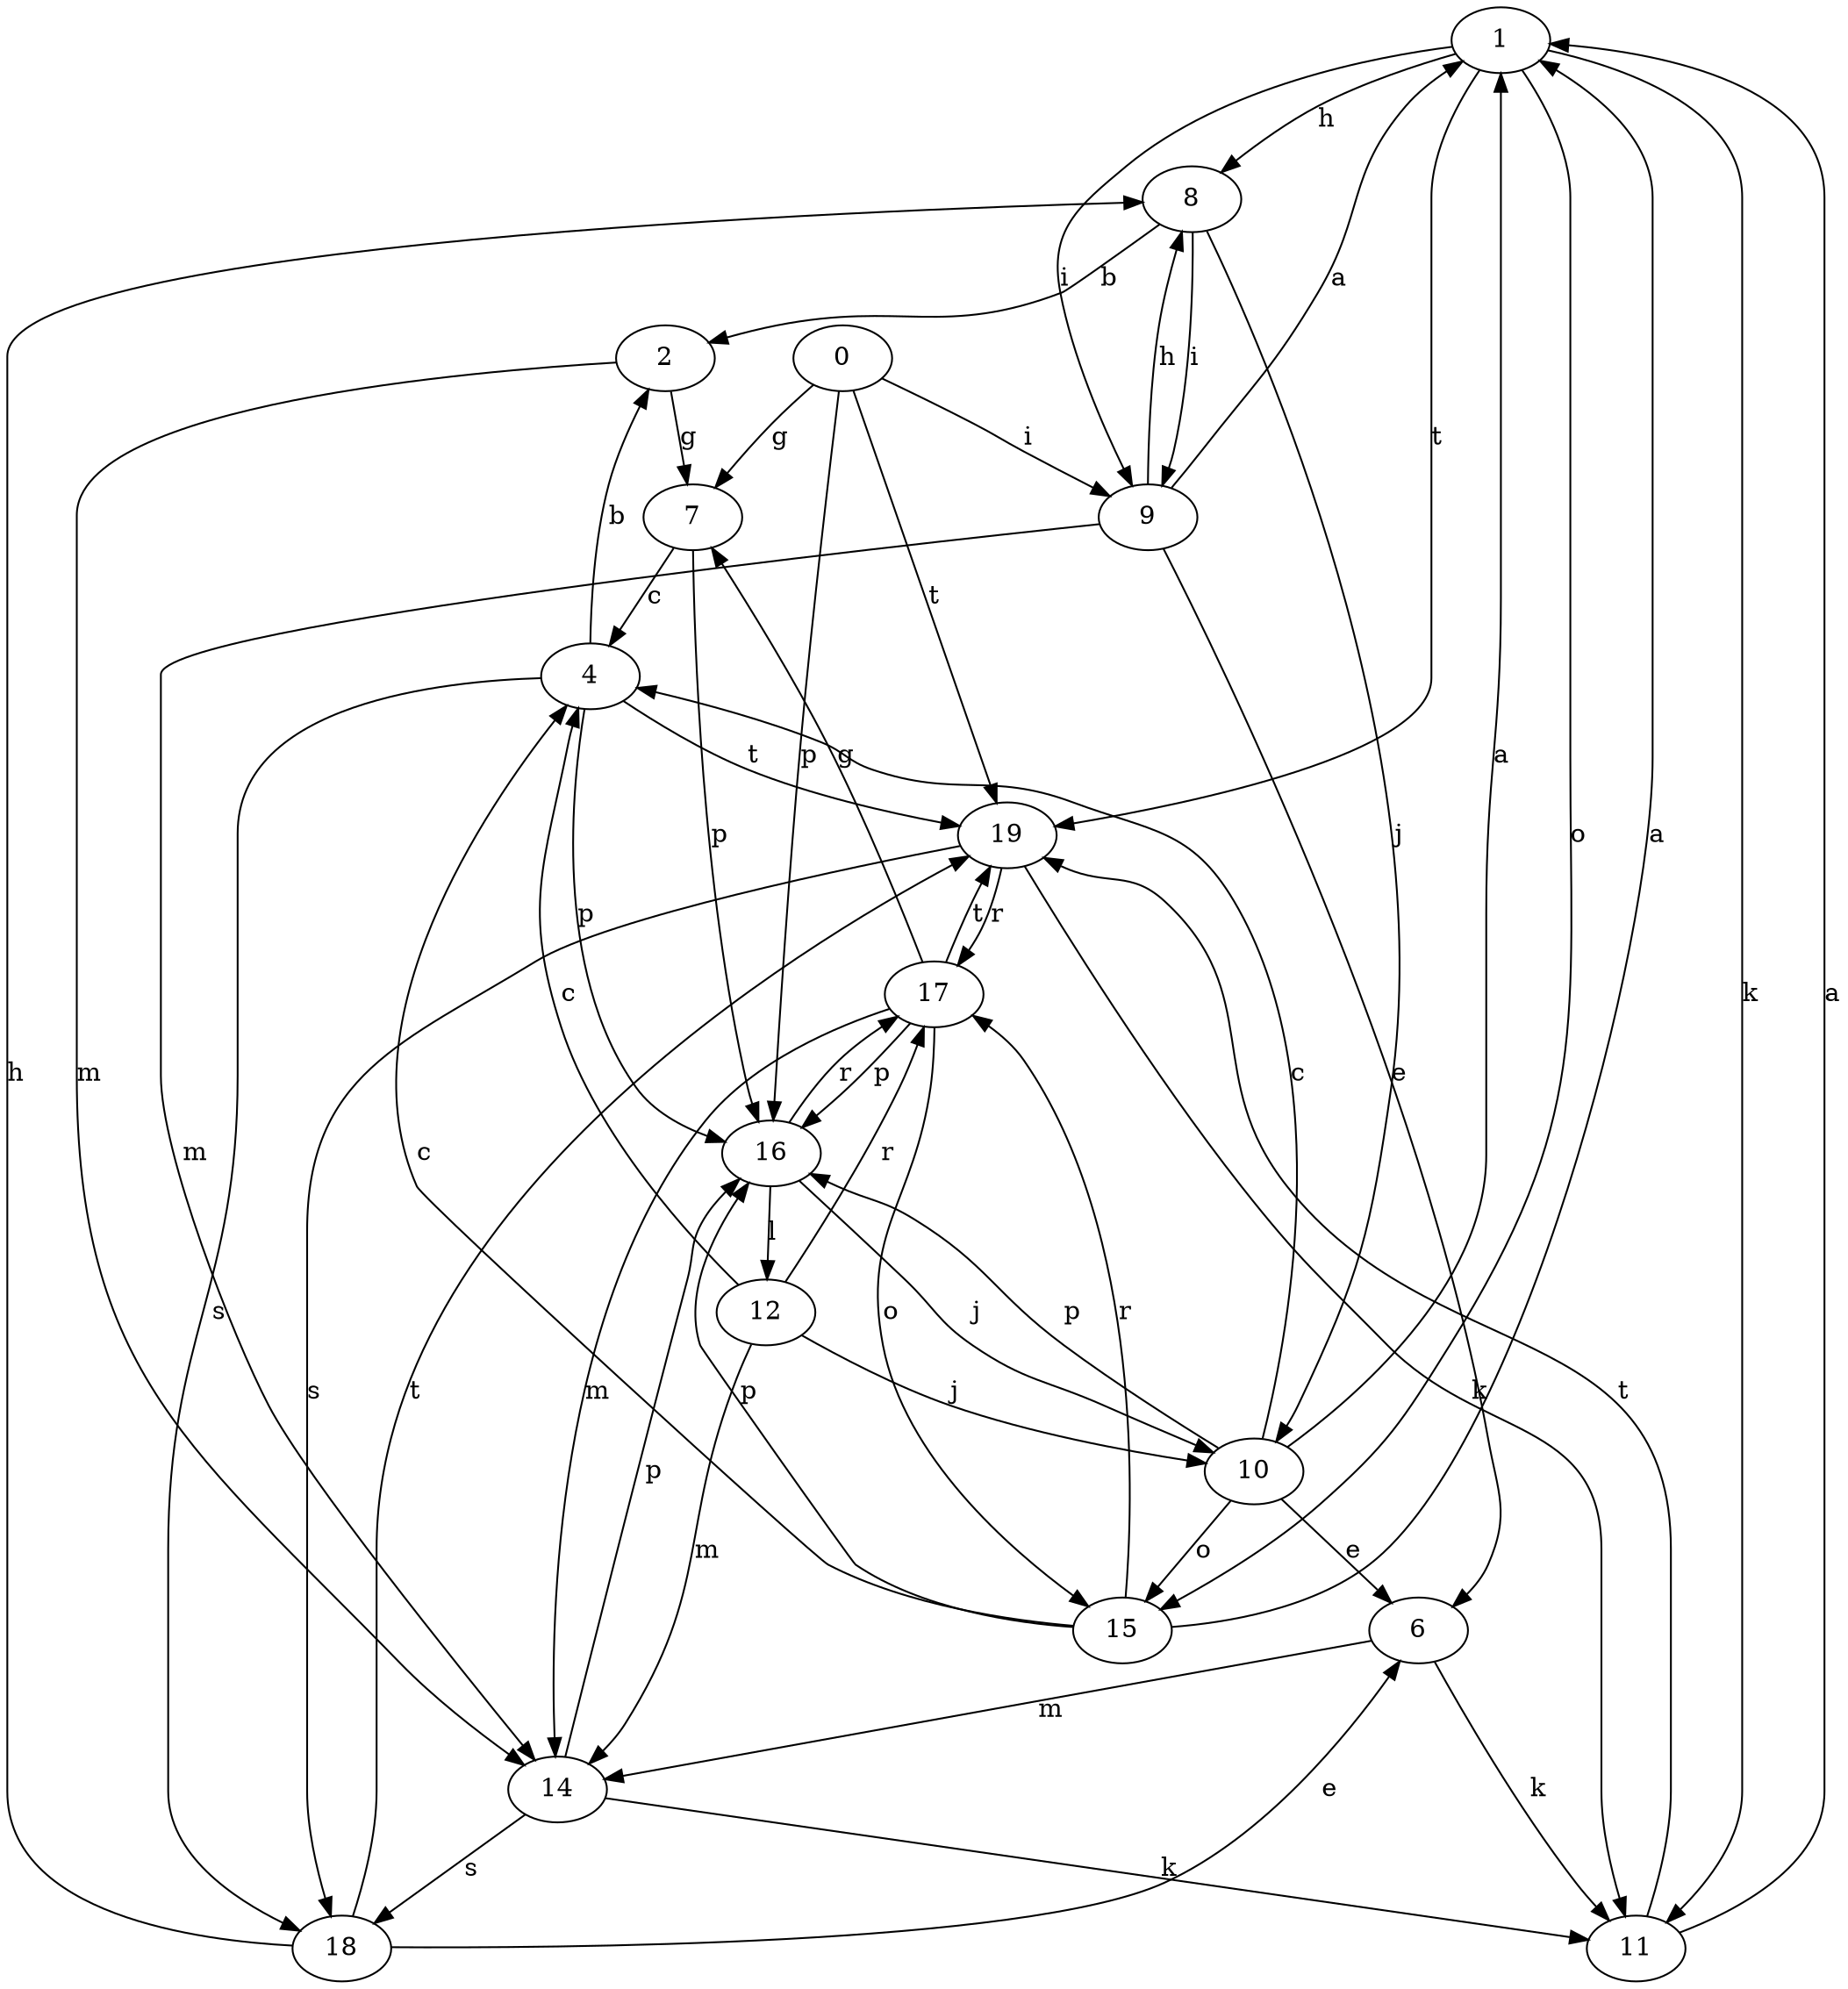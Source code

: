 strict digraph  {
1;
0;
2;
4;
6;
7;
8;
9;
10;
11;
12;
14;
15;
16;
17;
18;
19;
1 -> 8  [label=h];
1 -> 9  [label=i];
1 -> 11  [label=k];
1 -> 15  [label=o];
1 -> 19  [label=t];
0 -> 7  [label=g];
0 -> 9  [label=i];
0 -> 16  [label=p];
0 -> 19  [label=t];
2 -> 7  [label=g];
2 -> 14  [label=m];
4 -> 2  [label=b];
4 -> 16  [label=p];
4 -> 18  [label=s];
4 -> 19  [label=t];
6 -> 11  [label=k];
6 -> 14  [label=m];
7 -> 4  [label=c];
7 -> 16  [label=p];
8 -> 2  [label=b];
8 -> 9  [label=i];
8 -> 10  [label=j];
9 -> 1  [label=a];
9 -> 6  [label=e];
9 -> 8  [label=h];
9 -> 14  [label=m];
10 -> 1  [label=a];
10 -> 4  [label=c];
10 -> 6  [label=e];
10 -> 15  [label=o];
10 -> 16  [label=p];
11 -> 1  [label=a];
11 -> 19  [label=t];
12 -> 4  [label=c];
12 -> 10  [label=j];
12 -> 14  [label=m];
12 -> 17  [label=r];
14 -> 11  [label=k];
14 -> 16  [label=p];
14 -> 18  [label=s];
15 -> 1  [label=a];
15 -> 4  [label=c];
15 -> 16  [label=p];
15 -> 17  [label=r];
16 -> 10  [label=j];
16 -> 12  [label=l];
16 -> 17  [label=r];
17 -> 7  [label=g];
17 -> 14  [label=m];
17 -> 15  [label=o];
17 -> 16  [label=p];
17 -> 19  [label=t];
18 -> 6  [label=e];
18 -> 8  [label=h];
18 -> 19  [label=t];
19 -> 11  [label=k];
19 -> 17  [label=r];
19 -> 18  [label=s];
}
